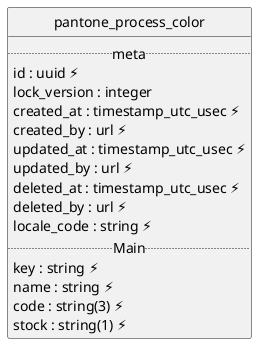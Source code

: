 @startuml uml
skinparam monochrome true
skinparam linetype ortho
hide circle

entity pantone_process_color {
  .. meta ..
  id : uuid ⚡
  lock_version : integer
  created_at : timestamp_utc_usec ⚡
  created_by : url ⚡
  updated_at : timestamp_utc_usec ⚡
  updated_by : url ⚡
  deleted_at : timestamp_utc_usec ⚡
  deleted_by : url ⚡
  locale_code : string ⚡
  .. Main ..
  key : string ⚡
  name : string ⚡
  code : string(3) ⚡
  stock : string(1) ⚡
}

@enduml
